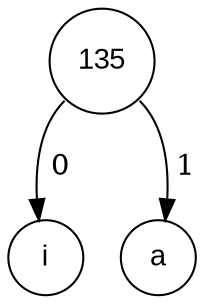 digraph POT_test {
node [fontname="Arial", shape="circle", width=0.5];
135 [label = "135"]
105 [label = "i"]
97 [label = "a"]
135:sw -> 105 [label = " 0"]
135:se -> 97 [label = " 1"]
}
